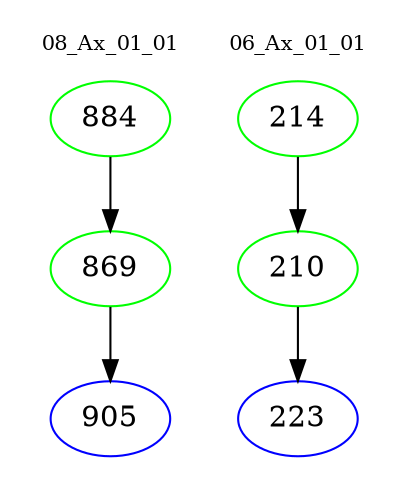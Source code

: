 digraph{
subgraph cluster_0 {
color = white
label = "08_Ax_01_01";
fontsize=10;
T0_884 [label="884", color="green"]
T0_884 -> T0_869 [color="black"]
T0_869 [label="869", color="green"]
T0_869 -> T0_905 [color="black"]
T0_905 [label="905", color="blue"]
}
subgraph cluster_1 {
color = white
label = "06_Ax_01_01";
fontsize=10;
T1_214 [label="214", color="green"]
T1_214 -> T1_210 [color="black"]
T1_210 [label="210", color="green"]
T1_210 -> T1_223 [color="black"]
T1_223 [label="223", color="blue"]
}
}
